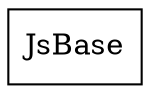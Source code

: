 strict digraph class_diagram {
  rankdir=LR;
  TypeJsBase[
    label="JsBase",
    URL="JsBase.html",
    tooltip="com.sekati.external.JsBase",
    shape="record"
  ];
}
